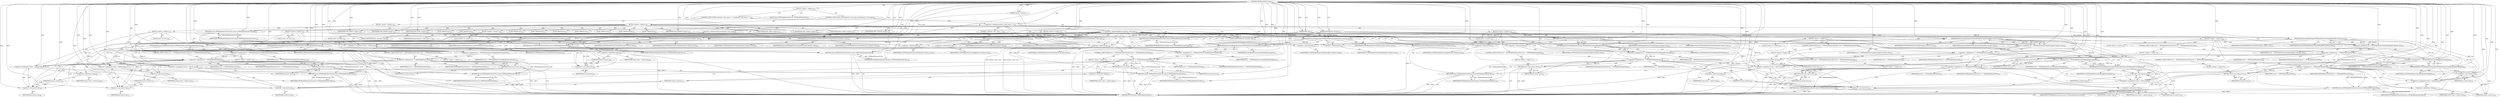 digraph "TIFFReadDirEntryShort" {  
"78881" [label = <(METHOD,TIFFReadDirEntryShort)<SUB>477</SUB>> ]
"78882" [label = <(PARAM,TIFF *tif)<SUB>478</SUB>> ]
"78883" [label = <(PARAM,TIFFDirEntry *direntry)<SUB>478</SUB>> ]
"78884" [label = <(PARAM,uint16_t *value)<SUB>478</SUB>> ]
"78885" [label = <(BLOCK,&lt;empty&gt;,&lt;empty&gt;)<SUB>479</SUB>> ]
"78886" [label = <(LOCAL,enum TIFFReadDirEntryErr err: TIFFReadDirEntryErr)<SUB>480</SUB>> ]
"78887" [label = <(CONTROL_STRUCTURE,if (direntry-&gt;tdir_count != 1),if (direntry-&gt;tdir_count != 1))<SUB>481</SUB>> ]
"78888" [label = <(&lt;operator&gt;.notEquals,direntry-&gt;tdir_count != 1)<SUB>481</SUB>> ]
"78889" [label = <(&lt;operator&gt;.indirectFieldAccess,direntry-&gt;tdir_count)<SUB>481</SUB>> ]
"78890" [label = <(IDENTIFIER,direntry,direntry-&gt;tdir_count != 1)<SUB>481</SUB>> ]
"78891" [label = <(FIELD_IDENTIFIER,tdir_count,tdir_count)<SUB>481</SUB>> ]
"78892" [label = <(LITERAL,1,direntry-&gt;tdir_count != 1)<SUB>481</SUB>> ]
"78893" [label = <(BLOCK,&lt;empty&gt;,&lt;empty&gt;)<SUB>482</SUB>> ]
"78894" [label = <(RETURN,return (TIFFReadDirEntryErrCount);,return (TIFFReadDirEntryErrCount);)<SUB>482</SUB>> ]
"78895" [label = <(IDENTIFIER,TIFFReadDirEntryErrCount,return (TIFFReadDirEntryErrCount);)<SUB>482</SUB>> ]
"78896" [label = <(CONTROL_STRUCTURE,switch(direntry-&gt;tdir_type),switch(direntry-&gt;tdir_type))<SUB>483</SUB>> ]
"78897" [label = <(&lt;operator&gt;.indirectFieldAccess,direntry-&gt;tdir_type)<SUB>483</SUB>> ]
"78898" [label = <(IDENTIFIER,direntry,switch(direntry-&gt;tdir_type))<SUB>483</SUB>> ]
"78899" [label = <(FIELD_IDENTIFIER,tdir_type,tdir_type)<SUB>483</SUB>> ]
"78900" [label = <(BLOCK,&lt;empty&gt;,&lt;empty&gt;)<SUB>484</SUB>> ]
"78901" [label = <(JUMP_TARGET,case)<SUB>485</SUB>> ]
"78902" [label = <(IDENTIFIER,TIFF_BYTE,&lt;empty&gt;)<SUB>485</SUB>> ]
"78903" [label = <(BLOCK,&lt;empty&gt;,&lt;empty&gt;)<SUB>486</SUB>> ]
"78904" [label = <(LOCAL,uint8_t m: uint8_t)<SUB>487</SUB>> ]
"78905" [label = <(TIFFReadDirEntryCheckedByte,TIFFReadDirEntryCheckedByte(tif, direntry, &amp;m))<SUB>488</SUB>> ]
"78906" [label = <(IDENTIFIER,tif,TIFFReadDirEntryCheckedByte(tif, direntry, &amp;m))<SUB>488</SUB>> ]
"78907" [label = <(IDENTIFIER,direntry,TIFFReadDirEntryCheckedByte(tif, direntry, &amp;m))<SUB>488</SUB>> ]
"78908" [label = <(&lt;operator&gt;.addressOf,&amp;m)<SUB>488</SUB>> ]
"78909" [label = <(IDENTIFIER,m,TIFFReadDirEntryCheckedByte(tif, direntry, &amp;m))<SUB>488</SUB>> ]
"78910" [label = <(&lt;operator&gt;.assignment,*value = (uint16_t)m)<SUB>489</SUB>> ]
"78911" [label = <(&lt;operator&gt;.indirection,*value)<SUB>489</SUB>> ]
"78912" [label = <(IDENTIFIER,value,*value = (uint16_t)m)<SUB>489</SUB>> ]
"78913" [label = <(&lt;operator&gt;.cast,(uint16_t)m)<SUB>489</SUB>> ]
"78914" [label = <(UNKNOWN,uint16_t,uint16_t)<SUB>489</SUB>> ]
"78915" [label = <(IDENTIFIER,m,(uint16_t)m)<SUB>489</SUB>> ]
"78916" [label = <(RETURN,return (TIFFReadDirEntryErrOk);,return (TIFFReadDirEntryErrOk);)<SUB>490</SUB>> ]
"78917" [label = <(IDENTIFIER,TIFFReadDirEntryErrOk,return (TIFFReadDirEntryErrOk);)<SUB>490</SUB>> ]
"78918" [label = <(JUMP_TARGET,case)<SUB>492</SUB>> ]
"78919" [label = <(IDENTIFIER,TIFF_SBYTE,&lt;empty&gt;)<SUB>492</SUB>> ]
"78920" [label = <(BLOCK,&lt;empty&gt;,&lt;empty&gt;)<SUB>493</SUB>> ]
"78921" [label = <(LOCAL,int8_t m: int8_t)<SUB>494</SUB>> ]
"78922" [label = <(TIFFReadDirEntryCheckedSbyte,TIFFReadDirEntryCheckedSbyte(tif, direntry, &amp;m))<SUB>495</SUB>> ]
"78923" [label = <(IDENTIFIER,tif,TIFFReadDirEntryCheckedSbyte(tif, direntry, &amp;m))<SUB>495</SUB>> ]
"78924" [label = <(IDENTIFIER,direntry,TIFFReadDirEntryCheckedSbyte(tif, direntry, &amp;m))<SUB>495</SUB>> ]
"78925" [label = <(&lt;operator&gt;.addressOf,&amp;m)<SUB>495</SUB>> ]
"78926" [label = <(IDENTIFIER,m,TIFFReadDirEntryCheckedSbyte(tif, direntry, &amp;m))<SUB>495</SUB>> ]
"78927" [label = <(&lt;operator&gt;.assignment,err = TIFFReadDirEntryCheckRangeShortSbyte(m))<SUB>496</SUB>> ]
"78928" [label = <(IDENTIFIER,err,err = TIFFReadDirEntryCheckRangeShortSbyte(m))<SUB>496</SUB>> ]
"78929" [label = <(TIFFReadDirEntryCheckRangeShortSbyte,TIFFReadDirEntryCheckRangeShortSbyte(m))<SUB>496</SUB>> ]
"78930" [label = <(IDENTIFIER,m,TIFFReadDirEntryCheckRangeShortSbyte(m))<SUB>496</SUB>> ]
"78931" [label = <(CONTROL_STRUCTURE,if (err != TIFFReadDirEntryErrOk),if (err != TIFFReadDirEntryErrOk))<SUB>497</SUB>> ]
"78932" [label = <(&lt;operator&gt;.notEquals,err != TIFFReadDirEntryErrOk)<SUB>497</SUB>> ]
"78933" [label = <(IDENTIFIER,err,err != TIFFReadDirEntryErrOk)<SUB>497</SUB>> ]
"78934" [label = <(IDENTIFIER,TIFFReadDirEntryErrOk,err != TIFFReadDirEntryErrOk)<SUB>497</SUB>> ]
"78935" [label = <(BLOCK,&lt;empty&gt;,&lt;empty&gt;)<SUB>498</SUB>> ]
"78936" [label = <(RETURN,return (err);,return (err);)<SUB>498</SUB>> ]
"78937" [label = <(IDENTIFIER,err,return (err);)<SUB>498</SUB>> ]
"78938" [label = <(&lt;operator&gt;.assignment,*value = (uint16_t)m)<SUB>499</SUB>> ]
"78939" [label = <(&lt;operator&gt;.indirection,*value)<SUB>499</SUB>> ]
"78940" [label = <(IDENTIFIER,value,*value = (uint16_t)m)<SUB>499</SUB>> ]
"78941" [label = <(&lt;operator&gt;.cast,(uint16_t)m)<SUB>499</SUB>> ]
"78942" [label = <(UNKNOWN,uint16_t,uint16_t)<SUB>499</SUB>> ]
"78943" [label = <(IDENTIFIER,m,(uint16_t)m)<SUB>499</SUB>> ]
"78944" [label = <(RETURN,return (TIFFReadDirEntryErrOk);,return (TIFFReadDirEntryErrOk);)<SUB>500</SUB>> ]
"78945" [label = <(IDENTIFIER,TIFFReadDirEntryErrOk,return (TIFFReadDirEntryErrOk);)<SUB>500</SUB>> ]
"78946" [label = <(JUMP_TARGET,case)<SUB>502</SUB>> ]
"78947" [label = <(IDENTIFIER,TIFF_SHORT,&lt;empty&gt;)<SUB>502</SUB>> ]
"78948" [label = <(TIFFReadDirEntryCheckedShort,TIFFReadDirEntryCheckedShort(tif, direntry, value))<SUB>503</SUB>> ]
"78949" [label = <(IDENTIFIER,tif,TIFFReadDirEntryCheckedShort(tif, direntry, value))<SUB>503</SUB>> ]
"78950" [label = <(IDENTIFIER,direntry,TIFFReadDirEntryCheckedShort(tif, direntry, value))<SUB>503</SUB>> ]
"78951" [label = <(IDENTIFIER,value,TIFFReadDirEntryCheckedShort(tif, direntry, value))<SUB>503</SUB>> ]
"78952" [label = <(RETURN,return (TIFFReadDirEntryErrOk);,return (TIFFReadDirEntryErrOk);)<SUB>504</SUB>> ]
"78953" [label = <(IDENTIFIER,TIFFReadDirEntryErrOk,return (TIFFReadDirEntryErrOk);)<SUB>504</SUB>> ]
"78954" [label = <(JUMP_TARGET,case)<SUB>505</SUB>> ]
"78955" [label = <(IDENTIFIER,TIFF_SSHORT,&lt;empty&gt;)<SUB>505</SUB>> ]
"78956" [label = <(BLOCK,&lt;empty&gt;,&lt;empty&gt;)<SUB>506</SUB>> ]
"78957" [label = <(LOCAL,int16_t m: int16_t)<SUB>507</SUB>> ]
"78958" [label = <(TIFFReadDirEntryCheckedSshort,TIFFReadDirEntryCheckedSshort(tif, direntry, &amp;m))<SUB>508</SUB>> ]
"78959" [label = <(IDENTIFIER,tif,TIFFReadDirEntryCheckedSshort(tif, direntry, &amp;m))<SUB>508</SUB>> ]
"78960" [label = <(IDENTIFIER,direntry,TIFFReadDirEntryCheckedSshort(tif, direntry, &amp;m))<SUB>508</SUB>> ]
"78961" [label = <(&lt;operator&gt;.addressOf,&amp;m)<SUB>508</SUB>> ]
"78962" [label = <(IDENTIFIER,m,TIFFReadDirEntryCheckedSshort(tif, direntry, &amp;m))<SUB>508</SUB>> ]
"78963" [label = <(&lt;operator&gt;.assignment,err = TIFFReadDirEntryCheckRangeShortSshort(m))<SUB>509</SUB>> ]
"78964" [label = <(IDENTIFIER,err,err = TIFFReadDirEntryCheckRangeShortSshort(m))<SUB>509</SUB>> ]
"78965" [label = <(TIFFReadDirEntryCheckRangeShortSshort,TIFFReadDirEntryCheckRangeShortSshort(m))<SUB>509</SUB>> ]
"78966" [label = <(IDENTIFIER,m,TIFFReadDirEntryCheckRangeShortSshort(m))<SUB>509</SUB>> ]
"78967" [label = <(CONTROL_STRUCTURE,if (err != TIFFReadDirEntryErrOk),if (err != TIFFReadDirEntryErrOk))<SUB>510</SUB>> ]
"78968" [label = <(&lt;operator&gt;.notEquals,err != TIFFReadDirEntryErrOk)<SUB>510</SUB>> ]
"78969" [label = <(IDENTIFIER,err,err != TIFFReadDirEntryErrOk)<SUB>510</SUB>> ]
"78970" [label = <(IDENTIFIER,TIFFReadDirEntryErrOk,err != TIFFReadDirEntryErrOk)<SUB>510</SUB>> ]
"78971" [label = <(BLOCK,&lt;empty&gt;,&lt;empty&gt;)<SUB>511</SUB>> ]
"78972" [label = <(RETURN,return (err);,return (err);)<SUB>511</SUB>> ]
"78973" [label = <(IDENTIFIER,err,return (err);)<SUB>511</SUB>> ]
"78974" [label = <(&lt;operator&gt;.assignment,*value = (uint16_t)m)<SUB>512</SUB>> ]
"78975" [label = <(&lt;operator&gt;.indirection,*value)<SUB>512</SUB>> ]
"78976" [label = <(IDENTIFIER,value,*value = (uint16_t)m)<SUB>512</SUB>> ]
"78977" [label = <(&lt;operator&gt;.cast,(uint16_t)m)<SUB>512</SUB>> ]
"78978" [label = <(UNKNOWN,uint16_t,uint16_t)<SUB>512</SUB>> ]
"78979" [label = <(IDENTIFIER,m,(uint16_t)m)<SUB>512</SUB>> ]
"78980" [label = <(RETURN,return (TIFFReadDirEntryErrOk);,return (TIFFReadDirEntryErrOk);)<SUB>513</SUB>> ]
"78981" [label = <(IDENTIFIER,TIFFReadDirEntryErrOk,return (TIFFReadDirEntryErrOk);)<SUB>513</SUB>> ]
"78982" [label = <(JUMP_TARGET,case)<SUB>515</SUB>> ]
"78983" [label = <(IDENTIFIER,TIFF_LONG,&lt;empty&gt;)<SUB>515</SUB>> ]
"78984" [label = <(BLOCK,&lt;empty&gt;,&lt;empty&gt;)<SUB>516</SUB>> ]
"78985" [label = <(LOCAL,uint32_t m: uint32_t)<SUB>517</SUB>> ]
"78986" [label = <(TIFFReadDirEntryCheckedLong,TIFFReadDirEntryCheckedLong(tif, direntry, &amp;m))<SUB>518</SUB>> ]
"78987" [label = <(IDENTIFIER,tif,TIFFReadDirEntryCheckedLong(tif, direntry, &amp;m))<SUB>518</SUB>> ]
"78988" [label = <(IDENTIFIER,direntry,TIFFReadDirEntryCheckedLong(tif, direntry, &amp;m))<SUB>518</SUB>> ]
"78989" [label = <(&lt;operator&gt;.addressOf,&amp;m)<SUB>518</SUB>> ]
"78990" [label = <(IDENTIFIER,m,TIFFReadDirEntryCheckedLong(tif, direntry, &amp;m))<SUB>518</SUB>> ]
"78991" [label = <(&lt;operator&gt;.assignment,err = TIFFReadDirEntryCheckRangeShortLong(m))<SUB>519</SUB>> ]
"78992" [label = <(IDENTIFIER,err,err = TIFFReadDirEntryCheckRangeShortLong(m))<SUB>519</SUB>> ]
"78993" [label = <(TIFFReadDirEntryCheckRangeShortLong,TIFFReadDirEntryCheckRangeShortLong(m))<SUB>519</SUB>> ]
"78994" [label = <(IDENTIFIER,m,TIFFReadDirEntryCheckRangeShortLong(m))<SUB>519</SUB>> ]
"78995" [label = <(CONTROL_STRUCTURE,if (err != TIFFReadDirEntryErrOk),if (err != TIFFReadDirEntryErrOk))<SUB>520</SUB>> ]
"78996" [label = <(&lt;operator&gt;.notEquals,err != TIFFReadDirEntryErrOk)<SUB>520</SUB>> ]
"78997" [label = <(IDENTIFIER,err,err != TIFFReadDirEntryErrOk)<SUB>520</SUB>> ]
"78998" [label = <(IDENTIFIER,TIFFReadDirEntryErrOk,err != TIFFReadDirEntryErrOk)<SUB>520</SUB>> ]
"78999" [label = <(BLOCK,&lt;empty&gt;,&lt;empty&gt;)<SUB>521</SUB>> ]
"79000" [label = <(RETURN,return (err);,return (err);)<SUB>521</SUB>> ]
"79001" [label = <(IDENTIFIER,err,return (err);)<SUB>521</SUB>> ]
"79002" [label = <(&lt;operator&gt;.assignment,*value = (uint16_t)m)<SUB>522</SUB>> ]
"79003" [label = <(&lt;operator&gt;.indirection,*value)<SUB>522</SUB>> ]
"79004" [label = <(IDENTIFIER,value,*value = (uint16_t)m)<SUB>522</SUB>> ]
"79005" [label = <(&lt;operator&gt;.cast,(uint16_t)m)<SUB>522</SUB>> ]
"79006" [label = <(UNKNOWN,uint16_t,uint16_t)<SUB>522</SUB>> ]
"79007" [label = <(IDENTIFIER,m,(uint16_t)m)<SUB>522</SUB>> ]
"79008" [label = <(RETURN,return (TIFFReadDirEntryErrOk);,return (TIFFReadDirEntryErrOk);)<SUB>523</SUB>> ]
"79009" [label = <(IDENTIFIER,TIFFReadDirEntryErrOk,return (TIFFReadDirEntryErrOk);)<SUB>523</SUB>> ]
"79010" [label = <(JUMP_TARGET,case)<SUB>525</SUB>> ]
"79011" [label = <(IDENTIFIER,TIFF_SLONG,&lt;empty&gt;)<SUB>525</SUB>> ]
"79012" [label = <(BLOCK,&lt;empty&gt;,&lt;empty&gt;)<SUB>526</SUB>> ]
"79013" [label = <(LOCAL,int32_t m: int32_t)<SUB>527</SUB>> ]
"79014" [label = <(TIFFReadDirEntryCheckedSlong,TIFFReadDirEntryCheckedSlong(tif, direntry, &amp;m))<SUB>528</SUB>> ]
"79015" [label = <(IDENTIFIER,tif,TIFFReadDirEntryCheckedSlong(tif, direntry, &amp;m))<SUB>528</SUB>> ]
"79016" [label = <(IDENTIFIER,direntry,TIFFReadDirEntryCheckedSlong(tif, direntry, &amp;m))<SUB>528</SUB>> ]
"79017" [label = <(&lt;operator&gt;.addressOf,&amp;m)<SUB>528</SUB>> ]
"79018" [label = <(IDENTIFIER,m,TIFFReadDirEntryCheckedSlong(tif, direntry, &amp;m))<SUB>528</SUB>> ]
"79019" [label = <(&lt;operator&gt;.assignment,err = TIFFReadDirEntryCheckRangeShortSlong(m))<SUB>529</SUB>> ]
"79020" [label = <(IDENTIFIER,err,err = TIFFReadDirEntryCheckRangeShortSlong(m))<SUB>529</SUB>> ]
"79021" [label = <(TIFFReadDirEntryCheckRangeShortSlong,TIFFReadDirEntryCheckRangeShortSlong(m))<SUB>529</SUB>> ]
"79022" [label = <(IDENTIFIER,m,TIFFReadDirEntryCheckRangeShortSlong(m))<SUB>529</SUB>> ]
"79023" [label = <(CONTROL_STRUCTURE,if (err != TIFFReadDirEntryErrOk),if (err != TIFFReadDirEntryErrOk))<SUB>530</SUB>> ]
"79024" [label = <(&lt;operator&gt;.notEquals,err != TIFFReadDirEntryErrOk)<SUB>530</SUB>> ]
"79025" [label = <(IDENTIFIER,err,err != TIFFReadDirEntryErrOk)<SUB>530</SUB>> ]
"79026" [label = <(IDENTIFIER,TIFFReadDirEntryErrOk,err != TIFFReadDirEntryErrOk)<SUB>530</SUB>> ]
"79027" [label = <(BLOCK,&lt;empty&gt;,&lt;empty&gt;)<SUB>531</SUB>> ]
"79028" [label = <(RETURN,return (err);,return (err);)<SUB>531</SUB>> ]
"79029" [label = <(IDENTIFIER,err,return (err);)<SUB>531</SUB>> ]
"79030" [label = <(&lt;operator&gt;.assignment,*value = (uint16_t)m)<SUB>532</SUB>> ]
"79031" [label = <(&lt;operator&gt;.indirection,*value)<SUB>532</SUB>> ]
"79032" [label = <(IDENTIFIER,value,*value = (uint16_t)m)<SUB>532</SUB>> ]
"79033" [label = <(&lt;operator&gt;.cast,(uint16_t)m)<SUB>532</SUB>> ]
"79034" [label = <(UNKNOWN,uint16_t,uint16_t)<SUB>532</SUB>> ]
"79035" [label = <(IDENTIFIER,m,(uint16_t)m)<SUB>532</SUB>> ]
"79036" [label = <(RETURN,return (TIFFReadDirEntryErrOk);,return (TIFFReadDirEntryErrOk);)<SUB>533</SUB>> ]
"79037" [label = <(IDENTIFIER,TIFFReadDirEntryErrOk,return (TIFFReadDirEntryErrOk);)<SUB>533</SUB>> ]
"79038" [label = <(JUMP_TARGET,case)<SUB>535</SUB>> ]
"79039" [label = <(IDENTIFIER,TIFF_LONG8,&lt;empty&gt;)<SUB>535</SUB>> ]
"79040" [label = <(BLOCK,&lt;empty&gt;,&lt;empty&gt;)<SUB>536</SUB>> ]
"79041" [label = <(LOCAL,uint64_t m: uint64_t)<SUB>537</SUB>> ]
"79042" [label = <(&lt;operator&gt;.assignment,err = TIFFReadDirEntryCheckedLong8(tif, direntry, &amp;m))<SUB>538</SUB>> ]
"79043" [label = <(IDENTIFIER,err,err = TIFFReadDirEntryCheckedLong8(tif, direntry, &amp;m))<SUB>538</SUB>> ]
"79044" [label = <(TIFFReadDirEntryCheckedLong8,TIFFReadDirEntryCheckedLong8(tif, direntry, &amp;m))<SUB>538</SUB>> ]
"79045" [label = <(IDENTIFIER,tif,TIFFReadDirEntryCheckedLong8(tif, direntry, &amp;m))<SUB>538</SUB>> ]
"79046" [label = <(IDENTIFIER,direntry,TIFFReadDirEntryCheckedLong8(tif, direntry, &amp;m))<SUB>538</SUB>> ]
"79047" [label = <(&lt;operator&gt;.addressOf,&amp;m)<SUB>538</SUB>> ]
"79048" [label = <(IDENTIFIER,m,TIFFReadDirEntryCheckedLong8(tif, direntry, &amp;m))<SUB>538</SUB>> ]
"79049" [label = <(CONTROL_STRUCTURE,if (err != TIFFReadDirEntryErrOk),if (err != TIFFReadDirEntryErrOk))<SUB>539</SUB>> ]
"79050" [label = <(&lt;operator&gt;.notEquals,err != TIFFReadDirEntryErrOk)<SUB>539</SUB>> ]
"79051" [label = <(IDENTIFIER,err,err != TIFFReadDirEntryErrOk)<SUB>539</SUB>> ]
"79052" [label = <(IDENTIFIER,TIFFReadDirEntryErrOk,err != TIFFReadDirEntryErrOk)<SUB>539</SUB>> ]
"79053" [label = <(BLOCK,&lt;empty&gt;,&lt;empty&gt;)<SUB>540</SUB>> ]
"79054" [label = <(RETURN,return (err);,return (err);)<SUB>540</SUB>> ]
"79055" [label = <(IDENTIFIER,err,return (err);)<SUB>540</SUB>> ]
"79056" [label = <(&lt;operator&gt;.assignment,err = TIFFReadDirEntryCheckRangeShortLong8(m))<SUB>541</SUB>> ]
"79057" [label = <(IDENTIFIER,err,err = TIFFReadDirEntryCheckRangeShortLong8(m))<SUB>541</SUB>> ]
"79058" [label = <(TIFFReadDirEntryCheckRangeShortLong8,TIFFReadDirEntryCheckRangeShortLong8(m))<SUB>541</SUB>> ]
"79059" [label = <(IDENTIFIER,m,TIFFReadDirEntryCheckRangeShortLong8(m))<SUB>541</SUB>> ]
"79060" [label = <(CONTROL_STRUCTURE,if (err != TIFFReadDirEntryErrOk),if (err != TIFFReadDirEntryErrOk))<SUB>542</SUB>> ]
"79061" [label = <(&lt;operator&gt;.notEquals,err != TIFFReadDirEntryErrOk)<SUB>542</SUB>> ]
"79062" [label = <(IDENTIFIER,err,err != TIFFReadDirEntryErrOk)<SUB>542</SUB>> ]
"79063" [label = <(IDENTIFIER,TIFFReadDirEntryErrOk,err != TIFFReadDirEntryErrOk)<SUB>542</SUB>> ]
"79064" [label = <(BLOCK,&lt;empty&gt;,&lt;empty&gt;)<SUB>543</SUB>> ]
"79065" [label = <(RETURN,return (err);,return (err);)<SUB>543</SUB>> ]
"79066" [label = <(IDENTIFIER,err,return (err);)<SUB>543</SUB>> ]
"79067" [label = <(&lt;operator&gt;.assignment,*value = (uint16_t)m)<SUB>544</SUB>> ]
"79068" [label = <(&lt;operator&gt;.indirection,*value)<SUB>544</SUB>> ]
"79069" [label = <(IDENTIFIER,value,*value = (uint16_t)m)<SUB>544</SUB>> ]
"79070" [label = <(&lt;operator&gt;.cast,(uint16_t)m)<SUB>544</SUB>> ]
"79071" [label = <(UNKNOWN,uint16_t,uint16_t)<SUB>544</SUB>> ]
"79072" [label = <(IDENTIFIER,m,(uint16_t)m)<SUB>544</SUB>> ]
"79073" [label = <(RETURN,return (TIFFReadDirEntryErrOk);,return (TIFFReadDirEntryErrOk);)<SUB>545</SUB>> ]
"79074" [label = <(IDENTIFIER,TIFFReadDirEntryErrOk,return (TIFFReadDirEntryErrOk);)<SUB>545</SUB>> ]
"79075" [label = <(JUMP_TARGET,case)<SUB>547</SUB>> ]
"79076" [label = <(IDENTIFIER,TIFF_SLONG8,&lt;empty&gt;)<SUB>547</SUB>> ]
"79077" [label = <(BLOCK,&lt;empty&gt;,&lt;empty&gt;)<SUB>548</SUB>> ]
"79078" [label = <(LOCAL,int64_t m: int64_t)<SUB>549</SUB>> ]
"79079" [label = <(&lt;operator&gt;.assignment,err = TIFFReadDirEntryCheckedSlong8(tif, direntry, &amp;m))<SUB>550</SUB>> ]
"79080" [label = <(IDENTIFIER,err,err = TIFFReadDirEntryCheckedSlong8(tif, direntry, &amp;m))<SUB>550</SUB>> ]
"79081" [label = <(TIFFReadDirEntryCheckedSlong8,TIFFReadDirEntryCheckedSlong8(tif, direntry, &amp;m))<SUB>550</SUB>> ]
"79082" [label = <(IDENTIFIER,tif,TIFFReadDirEntryCheckedSlong8(tif, direntry, &amp;m))<SUB>550</SUB>> ]
"79083" [label = <(IDENTIFIER,direntry,TIFFReadDirEntryCheckedSlong8(tif, direntry, &amp;m))<SUB>550</SUB>> ]
"79084" [label = <(&lt;operator&gt;.addressOf,&amp;m)<SUB>550</SUB>> ]
"79085" [label = <(IDENTIFIER,m,TIFFReadDirEntryCheckedSlong8(tif, direntry, &amp;m))<SUB>550</SUB>> ]
"79086" [label = <(CONTROL_STRUCTURE,if (err != TIFFReadDirEntryErrOk),if (err != TIFFReadDirEntryErrOk))<SUB>551</SUB>> ]
"79087" [label = <(&lt;operator&gt;.notEquals,err != TIFFReadDirEntryErrOk)<SUB>551</SUB>> ]
"79088" [label = <(IDENTIFIER,err,err != TIFFReadDirEntryErrOk)<SUB>551</SUB>> ]
"79089" [label = <(IDENTIFIER,TIFFReadDirEntryErrOk,err != TIFFReadDirEntryErrOk)<SUB>551</SUB>> ]
"79090" [label = <(BLOCK,&lt;empty&gt;,&lt;empty&gt;)<SUB>552</SUB>> ]
"79091" [label = <(RETURN,return (err);,return (err);)<SUB>552</SUB>> ]
"79092" [label = <(IDENTIFIER,err,return (err);)<SUB>552</SUB>> ]
"79093" [label = <(&lt;operator&gt;.assignment,err = TIFFReadDirEntryCheckRangeShortSlong8(m))<SUB>553</SUB>> ]
"79094" [label = <(IDENTIFIER,err,err = TIFFReadDirEntryCheckRangeShortSlong8(m))<SUB>553</SUB>> ]
"79095" [label = <(TIFFReadDirEntryCheckRangeShortSlong8,TIFFReadDirEntryCheckRangeShortSlong8(m))<SUB>553</SUB>> ]
"79096" [label = <(IDENTIFIER,m,TIFFReadDirEntryCheckRangeShortSlong8(m))<SUB>553</SUB>> ]
"79097" [label = <(CONTROL_STRUCTURE,if (err != TIFFReadDirEntryErrOk),if (err != TIFFReadDirEntryErrOk))<SUB>554</SUB>> ]
"79098" [label = <(&lt;operator&gt;.notEquals,err != TIFFReadDirEntryErrOk)<SUB>554</SUB>> ]
"79099" [label = <(IDENTIFIER,err,err != TIFFReadDirEntryErrOk)<SUB>554</SUB>> ]
"79100" [label = <(IDENTIFIER,TIFFReadDirEntryErrOk,err != TIFFReadDirEntryErrOk)<SUB>554</SUB>> ]
"79101" [label = <(BLOCK,&lt;empty&gt;,&lt;empty&gt;)<SUB>555</SUB>> ]
"79102" [label = <(RETURN,return (err);,return (err);)<SUB>555</SUB>> ]
"79103" [label = <(IDENTIFIER,err,return (err);)<SUB>555</SUB>> ]
"79104" [label = <(&lt;operator&gt;.assignment,*value = (uint16_t)m)<SUB>556</SUB>> ]
"79105" [label = <(&lt;operator&gt;.indirection,*value)<SUB>556</SUB>> ]
"79106" [label = <(IDENTIFIER,value,*value = (uint16_t)m)<SUB>556</SUB>> ]
"79107" [label = <(&lt;operator&gt;.cast,(uint16_t)m)<SUB>556</SUB>> ]
"79108" [label = <(UNKNOWN,uint16_t,uint16_t)<SUB>556</SUB>> ]
"79109" [label = <(IDENTIFIER,m,(uint16_t)m)<SUB>556</SUB>> ]
"79110" [label = <(RETURN,return (TIFFReadDirEntryErrOk);,return (TIFFReadDirEntryErrOk);)<SUB>557</SUB>> ]
"79111" [label = <(IDENTIFIER,TIFFReadDirEntryErrOk,return (TIFFReadDirEntryErrOk);)<SUB>557</SUB>> ]
"79112" [label = <(JUMP_TARGET,default)<SUB>559</SUB>> ]
"79113" [label = <(RETURN,return (TIFFReadDirEntryErrType);,return (TIFFReadDirEntryErrType);)<SUB>560</SUB>> ]
"79114" [label = <(IDENTIFIER,TIFFReadDirEntryErrType,return (TIFFReadDirEntryErrType);)<SUB>560</SUB>> ]
"79115" [label = <(METHOD_RETURN,enum TIFFReadDirEntryErr)<SUB>477</SUB>> ]
  "78881" -> "78882"  [ label = "AST: "] 
  "78881" -> "78883"  [ label = "AST: "] 
  "78881" -> "78884"  [ label = "AST: "] 
  "78881" -> "78885"  [ label = "AST: "] 
  "78881" -> "79115"  [ label = "AST: "] 
  "78885" -> "78886"  [ label = "AST: "] 
  "78885" -> "78887"  [ label = "AST: "] 
  "78885" -> "78896"  [ label = "AST: "] 
  "78887" -> "78888"  [ label = "AST: "] 
  "78887" -> "78893"  [ label = "AST: "] 
  "78888" -> "78889"  [ label = "AST: "] 
  "78888" -> "78892"  [ label = "AST: "] 
  "78889" -> "78890"  [ label = "AST: "] 
  "78889" -> "78891"  [ label = "AST: "] 
  "78893" -> "78894"  [ label = "AST: "] 
  "78894" -> "78895"  [ label = "AST: "] 
  "78896" -> "78897"  [ label = "AST: "] 
  "78896" -> "78900"  [ label = "AST: "] 
  "78897" -> "78898"  [ label = "AST: "] 
  "78897" -> "78899"  [ label = "AST: "] 
  "78900" -> "78901"  [ label = "AST: "] 
  "78900" -> "78902"  [ label = "AST: "] 
  "78900" -> "78903"  [ label = "AST: "] 
  "78900" -> "78918"  [ label = "AST: "] 
  "78900" -> "78919"  [ label = "AST: "] 
  "78900" -> "78920"  [ label = "AST: "] 
  "78900" -> "78946"  [ label = "AST: "] 
  "78900" -> "78947"  [ label = "AST: "] 
  "78900" -> "78948"  [ label = "AST: "] 
  "78900" -> "78952"  [ label = "AST: "] 
  "78900" -> "78954"  [ label = "AST: "] 
  "78900" -> "78955"  [ label = "AST: "] 
  "78900" -> "78956"  [ label = "AST: "] 
  "78900" -> "78982"  [ label = "AST: "] 
  "78900" -> "78983"  [ label = "AST: "] 
  "78900" -> "78984"  [ label = "AST: "] 
  "78900" -> "79010"  [ label = "AST: "] 
  "78900" -> "79011"  [ label = "AST: "] 
  "78900" -> "79012"  [ label = "AST: "] 
  "78900" -> "79038"  [ label = "AST: "] 
  "78900" -> "79039"  [ label = "AST: "] 
  "78900" -> "79040"  [ label = "AST: "] 
  "78900" -> "79075"  [ label = "AST: "] 
  "78900" -> "79076"  [ label = "AST: "] 
  "78900" -> "79077"  [ label = "AST: "] 
  "78900" -> "79112"  [ label = "AST: "] 
  "78900" -> "79113"  [ label = "AST: "] 
  "78903" -> "78904"  [ label = "AST: "] 
  "78903" -> "78905"  [ label = "AST: "] 
  "78903" -> "78910"  [ label = "AST: "] 
  "78903" -> "78916"  [ label = "AST: "] 
  "78905" -> "78906"  [ label = "AST: "] 
  "78905" -> "78907"  [ label = "AST: "] 
  "78905" -> "78908"  [ label = "AST: "] 
  "78908" -> "78909"  [ label = "AST: "] 
  "78910" -> "78911"  [ label = "AST: "] 
  "78910" -> "78913"  [ label = "AST: "] 
  "78911" -> "78912"  [ label = "AST: "] 
  "78913" -> "78914"  [ label = "AST: "] 
  "78913" -> "78915"  [ label = "AST: "] 
  "78916" -> "78917"  [ label = "AST: "] 
  "78920" -> "78921"  [ label = "AST: "] 
  "78920" -> "78922"  [ label = "AST: "] 
  "78920" -> "78927"  [ label = "AST: "] 
  "78920" -> "78931"  [ label = "AST: "] 
  "78920" -> "78938"  [ label = "AST: "] 
  "78920" -> "78944"  [ label = "AST: "] 
  "78922" -> "78923"  [ label = "AST: "] 
  "78922" -> "78924"  [ label = "AST: "] 
  "78922" -> "78925"  [ label = "AST: "] 
  "78925" -> "78926"  [ label = "AST: "] 
  "78927" -> "78928"  [ label = "AST: "] 
  "78927" -> "78929"  [ label = "AST: "] 
  "78929" -> "78930"  [ label = "AST: "] 
  "78931" -> "78932"  [ label = "AST: "] 
  "78931" -> "78935"  [ label = "AST: "] 
  "78932" -> "78933"  [ label = "AST: "] 
  "78932" -> "78934"  [ label = "AST: "] 
  "78935" -> "78936"  [ label = "AST: "] 
  "78936" -> "78937"  [ label = "AST: "] 
  "78938" -> "78939"  [ label = "AST: "] 
  "78938" -> "78941"  [ label = "AST: "] 
  "78939" -> "78940"  [ label = "AST: "] 
  "78941" -> "78942"  [ label = "AST: "] 
  "78941" -> "78943"  [ label = "AST: "] 
  "78944" -> "78945"  [ label = "AST: "] 
  "78948" -> "78949"  [ label = "AST: "] 
  "78948" -> "78950"  [ label = "AST: "] 
  "78948" -> "78951"  [ label = "AST: "] 
  "78952" -> "78953"  [ label = "AST: "] 
  "78956" -> "78957"  [ label = "AST: "] 
  "78956" -> "78958"  [ label = "AST: "] 
  "78956" -> "78963"  [ label = "AST: "] 
  "78956" -> "78967"  [ label = "AST: "] 
  "78956" -> "78974"  [ label = "AST: "] 
  "78956" -> "78980"  [ label = "AST: "] 
  "78958" -> "78959"  [ label = "AST: "] 
  "78958" -> "78960"  [ label = "AST: "] 
  "78958" -> "78961"  [ label = "AST: "] 
  "78961" -> "78962"  [ label = "AST: "] 
  "78963" -> "78964"  [ label = "AST: "] 
  "78963" -> "78965"  [ label = "AST: "] 
  "78965" -> "78966"  [ label = "AST: "] 
  "78967" -> "78968"  [ label = "AST: "] 
  "78967" -> "78971"  [ label = "AST: "] 
  "78968" -> "78969"  [ label = "AST: "] 
  "78968" -> "78970"  [ label = "AST: "] 
  "78971" -> "78972"  [ label = "AST: "] 
  "78972" -> "78973"  [ label = "AST: "] 
  "78974" -> "78975"  [ label = "AST: "] 
  "78974" -> "78977"  [ label = "AST: "] 
  "78975" -> "78976"  [ label = "AST: "] 
  "78977" -> "78978"  [ label = "AST: "] 
  "78977" -> "78979"  [ label = "AST: "] 
  "78980" -> "78981"  [ label = "AST: "] 
  "78984" -> "78985"  [ label = "AST: "] 
  "78984" -> "78986"  [ label = "AST: "] 
  "78984" -> "78991"  [ label = "AST: "] 
  "78984" -> "78995"  [ label = "AST: "] 
  "78984" -> "79002"  [ label = "AST: "] 
  "78984" -> "79008"  [ label = "AST: "] 
  "78986" -> "78987"  [ label = "AST: "] 
  "78986" -> "78988"  [ label = "AST: "] 
  "78986" -> "78989"  [ label = "AST: "] 
  "78989" -> "78990"  [ label = "AST: "] 
  "78991" -> "78992"  [ label = "AST: "] 
  "78991" -> "78993"  [ label = "AST: "] 
  "78993" -> "78994"  [ label = "AST: "] 
  "78995" -> "78996"  [ label = "AST: "] 
  "78995" -> "78999"  [ label = "AST: "] 
  "78996" -> "78997"  [ label = "AST: "] 
  "78996" -> "78998"  [ label = "AST: "] 
  "78999" -> "79000"  [ label = "AST: "] 
  "79000" -> "79001"  [ label = "AST: "] 
  "79002" -> "79003"  [ label = "AST: "] 
  "79002" -> "79005"  [ label = "AST: "] 
  "79003" -> "79004"  [ label = "AST: "] 
  "79005" -> "79006"  [ label = "AST: "] 
  "79005" -> "79007"  [ label = "AST: "] 
  "79008" -> "79009"  [ label = "AST: "] 
  "79012" -> "79013"  [ label = "AST: "] 
  "79012" -> "79014"  [ label = "AST: "] 
  "79012" -> "79019"  [ label = "AST: "] 
  "79012" -> "79023"  [ label = "AST: "] 
  "79012" -> "79030"  [ label = "AST: "] 
  "79012" -> "79036"  [ label = "AST: "] 
  "79014" -> "79015"  [ label = "AST: "] 
  "79014" -> "79016"  [ label = "AST: "] 
  "79014" -> "79017"  [ label = "AST: "] 
  "79017" -> "79018"  [ label = "AST: "] 
  "79019" -> "79020"  [ label = "AST: "] 
  "79019" -> "79021"  [ label = "AST: "] 
  "79021" -> "79022"  [ label = "AST: "] 
  "79023" -> "79024"  [ label = "AST: "] 
  "79023" -> "79027"  [ label = "AST: "] 
  "79024" -> "79025"  [ label = "AST: "] 
  "79024" -> "79026"  [ label = "AST: "] 
  "79027" -> "79028"  [ label = "AST: "] 
  "79028" -> "79029"  [ label = "AST: "] 
  "79030" -> "79031"  [ label = "AST: "] 
  "79030" -> "79033"  [ label = "AST: "] 
  "79031" -> "79032"  [ label = "AST: "] 
  "79033" -> "79034"  [ label = "AST: "] 
  "79033" -> "79035"  [ label = "AST: "] 
  "79036" -> "79037"  [ label = "AST: "] 
  "79040" -> "79041"  [ label = "AST: "] 
  "79040" -> "79042"  [ label = "AST: "] 
  "79040" -> "79049"  [ label = "AST: "] 
  "79040" -> "79056"  [ label = "AST: "] 
  "79040" -> "79060"  [ label = "AST: "] 
  "79040" -> "79067"  [ label = "AST: "] 
  "79040" -> "79073"  [ label = "AST: "] 
  "79042" -> "79043"  [ label = "AST: "] 
  "79042" -> "79044"  [ label = "AST: "] 
  "79044" -> "79045"  [ label = "AST: "] 
  "79044" -> "79046"  [ label = "AST: "] 
  "79044" -> "79047"  [ label = "AST: "] 
  "79047" -> "79048"  [ label = "AST: "] 
  "79049" -> "79050"  [ label = "AST: "] 
  "79049" -> "79053"  [ label = "AST: "] 
  "79050" -> "79051"  [ label = "AST: "] 
  "79050" -> "79052"  [ label = "AST: "] 
  "79053" -> "79054"  [ label = "AST: "] 
  "79054" -> "79055"  [ label = "AST: "] 
  "79056" -> "79057"  [ label = "AST: "] 
  "79056" -> "79058"  [ label = "AST: "] 
  "79058" -> "79059"  [ label = "AST: "] 
  "79060" -> "79061"  [ label = "AST: "] 
  "79060" -> "79064"  [ label = "AST: "] 
  "79061" -> "79062"  [ label = "AST: "] 
  "79061" -> "79063"  [ label = "AST: "] 
  "79064" -> "79065"  [ label = "AST: "] 
  "79065" -> "79066"  [ label = "AST: "] 
  "79067" -> "79068"  [ label = "AST: "] 
  "79067" -> "79070"  [ label = "AST: "] 
  "79068" -> "79069"  [ label = "AST: "] 
  "79070" -> "79071"  [ label = "AST: "] 
  "79070" -> "79072"  [ label = "AST: "] 
  "79073" -> "79074"  [ label = "AST: "] 
  "79077" -> "79078"  [ label = "AST: "] 
  "79077" -> "79079"  [ label = "AST: "] 
  "79077" -> "79086"  [ label = "AST: "] 
  "79077" -> "79093"  [ label = "AST: "] 
  "79077" -> "79097"  [ label = "AST: "] 
  "79077" -> "79104"  [ label = "AST: "] 
  "79077" -> "79110"  [ label = "AST: "] 
  "79079" -> "79080"  [ label = "AST: "] 
  "79079" -> "79081"  [ label = "AST: "] 
  "79081" -> "79082"  [ label = "AST: "] 
  "79081" -> "79083"  [ label = "AST: "] 
  "79081" -> "79084"  [ label = "AST: "] 
  "79084" -> "79085"  [ label = "AST: "] 
  "79086" -> "79087"  [ label = "AST: "] 
  "79086" -> "79090"  [ label = "AST: "] 
  "79087" -> "79088"  [ label = "AST: "] 
  "79087" -> "79089"  [ label = "AST: "] 
  "79090" -> "79091"  [ label = "AST: "] 
  "79091" -> "79092"  [ label = "AST: "] 
  "79093" -> "79094"  [ label = "AST: "] 
  "79093" -> "79095"  [ label = "AST: "] 
  "79095" -> "79096"  [ label = "AST: "] 
  "79097" -> "79098"  [ label = "AST: "] 
  "79097" -> "79101"  [ label = "AST: "] 
  "79098" -> "79099"  [ label = "AST: "] 
  "79098" -> "79100"  [ label = "AST: "] 
  "79101" -> "79102"  [ label = "AST: "] 
  "79102" -> "79103"  [ label = "AST: "] 
  "79104" -> "79105"  [ label = "AST: "] 
  "79104" -> "79107"  [ label = "AST: "] 
  "79105" -> "79106"  [ label = "AST: "] 
  "79107" -> "79108"  [ label = "AST: "] 
  "79107" -> "79109"  [ label = "AST: "] 
  "79110" -> "79111"  [ label = "AST: "] 
  "79113" -> "79114"  [ label = "AST: "] 
  "78888" -> "78894"  [ label = "CFG: "] 
  "78888" -> "78899"  [ label = "CFG: "] 
  "78897" -> "78908"  [ label = "CFG: "] 
  "78897" -> "78925"  [ label = "CFG: "] 
  "78897" -> "78948"  [ label = "CFG: "] 
  "78897" -> "78961"  [ label = "CFG: "] 
  "78897" -> "78989"  [ label = "CFG: "] 
  "78897" -> "79017"  [ label = "CFG: "] 
  "78897" -> "79047"  [ label = "CFG: "] 
  "78897" -> "79084"  [ label = "CFG: "] 
  "78897" -> "79113"  [ label = "CFG: "] 
  "78889" -> "78888"  [ label = "CFG: "] 
  "78894" -> "79115"  [ label = "CFG: "] 
  "78899" -> "78897"  [ label = "CFG: "] 
  "78948" -> "78952"  [ label = "CFG: "] 
  "78952" -> "79115"  [ label = "CFG: "] 
  "79113" -> "79115"  [ label = "CFG: "] 
  "78891" -> "78889"  [ label = "CFG: "] 
  "78905" -> "78911"  [ label = "CFG: "] 
  "78910" -> "78916"  [ label = "CFG: "] 
  "78916" -> "79115"  [ label = "CFG: "] 
  "78922" -> "78929"  [ label = "CFG: "] 
  "78927" -> "78932"  [ label = "CFG: "] 
  "78938" -> "78944"  [ label = "CFG: "] 
  "78944" -> "79115"  [ label = "CFG: "] 
  "78958" -> "78965"  [ label = "CFG: "] 
  "78963" -> "78968"  [ label = "CFG: "] 
  "78974" -> "78980"  [ label = "CFG: "] 
  "78980" -> "79115"  [ label = "CFG: "] 
  "78986" -> "78993"  [ label = "CFG: "] 
  "78991" -> "78996"  [ label = "CFG: "] 
  "79002" -> "79008"  [ label = "CFG: "] 
  "79008" -> "79115"  [ label = "CFG: "] 
  "79014" -> "79021"  [ label = "CFG: "] 
  "79019" -> "79024"  [ label = "CFG: "] 
  "79030" -> "79036"  [ label = "CFG: "] 
  "79036" -> "79115"  [ label = "CFG: "] 
  "79042" -> "79050"  [ label = "CFG: "] 
  "79056" -> "79061"  [ label = "CFG: "] 
  "79067" -> "79073"  [ label = "CFG: "] 
  "79073" -> "79115"  [ label = "CFG: "] 
  "79079" -> "79087"  [ label = "CFG: "] 
  "79093" -> "79098"  [ label = "CFG: "] 
  "79104" -> "79110"  [ label = "CFG: "] 
  "79110" -> "79115"  [ label = "CFG: "] 
  "78908" -> "78905"  [ label = "CFG: "] 
  "78911" -> "78914"  [ label = "CFG: "] 
  "78913" -> "78910"  [ label = "CFG: "] 
  "78925" -> "78922"  [ label = "CFG: "] 
  "78929" -> "78927"  [ label = "CFG: "] 
  "78932" -> "78936"  [ label = "CFG: "] 
  "78932" -> "78939"  [ label = "CFG: "] 
  "78939" -> "78942"  [ label = "CFG: "] 
  "78941" -> "78938"  [ label = "CFG: "] 
  "78961" -> "78958"  [ label = "CFG: "] 
  "78965" -> "78963"  [ label = "CFG: "] 
  "78968" -> "78972"  [ label = "CFG: "] 
  "78968" -> "78975"  [ label = "CFG: "] 
  "78975" -> "78978"  [ label = "CFG: "] 
  "78977" -> "78974"  [ label = "CFG: "] 
  "78989" -> "78986"  [ label = "CFG: "] 
  "78993" -> "78991"  [ label = "CFG: "] 
  "78996" -> "79000"  [ label = "CFG: "] 
  "78996" -> "79003"  [ label = "CFG: "] 
  "79003" -> "79006"  [ label = "CFG: "] 
  "79005" -> "79002"  [ label = "CFG: "] 
  "79017" -> "79014"  [ label = "CFG: "] 
  "79021" -> "79019"  [ label = "CFG: "] 
  "79024" -> "79028"  [ label = "CFG: "] 
  "79024" -> "79031"  [ label = "CFG: "] 
  "79031" -> "79034"  [ label = "CFG: "] 
  "79033" -> "79030"  [ label = "CFG: "] 
  "79044" -> "79042"  [ label = "CFG: "] 
  "79050" -> "79054"  [ label = "CFG: "] 
  "79050" -> "79058"  [ label = "CFG: "] 
  "79058" -> "79056"  [ label = "CFG: "] 
  "79061" -> "79065"  [ label = "CFG: "] 
  "79061" -> "79068"  [ label = "CFG: "] 
  "79068" -> "79071"  [ label = "CFG: "] 
  "79070" -> "79067"  [ label = "CFG: "] 
  "79081" -> "79079"  [ label = "CFG: "] 
  "79087" -> "79091"  [ label = "CFG: "] 
  "79087" -> "79095"  [ label = "CFG: "] 
  "79095" -> "79093"  [ label = "CFG: "] 
  "79098" -> "79102"  [ label = "CFG: "] 
  "79098" -> "79105"  [ label = "CFG: "] 
  "79105" -> "79108"  [ label = "CFG: "] 
  "79107" -> "79104"  [ label = "CFG: "] 
  "78914" -> "78913"  [ label = "CFG: "] 
  "78936" -> "79115"  [ label = "CFG: "] 
  "78942" -> "78941"  [ label = "CFG: "] 
  "78972" -> "79115"  [ label = "CFG: "] 
  "78978" -> "78977"  [ label = "CFG: "] 
  "79000" -> "79115"  [ label = "CFG: "] 
  "79006" -> "79005"  [ label = "CFG: "] 
  "79028" -> "79115"  [ label = "CFG: "] 
  "79034" -> "79033"  [ label = "CFG: "] 
  "79047" -> "79044"  [ label = "CFG: "] 
  "79054" -> "79115"  [ label = "CFG: "] 
  "79065" -> "79115"  [ label = "CFG: "] 
  "79071" -> "79070"  [ label = "CFG: "] 
  "79084" -> "79081"  [ label = "CFG: "] 
  "79091" -> "79115"  [ label = "CFG: "] 
  "79102" -> "79115"  [ label = "CFG: "] 
  "79108" -> "79107"  [ label = "CFG: "] 
  "78881" -> "78891"  [ label = "CFG: "] 
  "79000" -> "79115"  [ label = "DDG: &lt;RET&gt;"] 
  "78972" -> "79115"  [ label = "DDG: &lt;RET&gt;"] 
  "79065" -> "79115"  [ label = "DDG: &lt;RET&gt;"] 
  "78936" -> "79115"  [ label = "DDG: &lt;RET&gt;"] 
  "79110" -> "79115"  [ label = "DDG: &lt;RET&gt;"] 
  "78916" -> "79115"  [ label = "DDG: &lt;RET&gt;"] 
  "79028" -> "79115"  [ label = "DDG: &lt;RET&gt;"] 
  "78952" -> "79115"  [ label = "DDG: &lt;RET&gt;"] 
  "79073" -> "79115"  [ label = "DDG: &lt;RET&gt;"] 
  "79008" -> "79115"  [ label = "DDG: &lt;RET&gt;"] 
  "79036" -> "79115"  [ label = "DDG: &lt;RET&gt;"] 
  "78944" -> "79115"  [ label = "DDG: &lt;RET&gt;"] 
  "79091" -> "79115"  [ label = "DDG: &lt;RET&gt;"] 
  "79113" -> "79115"  [ label = "DDG: &lt;RET&gt;"] 
  "78980" -> "79115"  [ label = "DDG: &lt;RET&gt;"] 
  "78894" -> "79115"  [ label = "DDG: &lt;RET&gt;"] 
  "79054" -> "79115"  [ label = "DDG: &lt;RET&gt;"] 
  "79102" -> "79115"  [ label = "DDG: &lt;RET&gt;"] 
  "78882" -> "79115"  [ label = "DDG: tif"] 
  "78883" -> "79115"  [ label = "DDG: direntry"] 
  "78884" -> "79115"  [ label = "DDG: value"] 
  "78888" -> "79115"  [ label = "DDG: direntry-&gt;tdir_count"] 
  "78888" -> "79115"  [ label = "DDG: direntry-&gt;tdir_count != 1"] 
  "78881" -> "78882"  [ label = "DDG: "] 
  "78881" -> "78883"  [ label = "DDG: "] 
  "78881" -> "78884"  [ label = "DDG: "] 
  "78881" -> "78888"  [ label = "DDG: "] 
  "78895" -> "78894"  [ label = "DDG: TIFFReadDirEntryErrCount"] 
  "78881" -> "78894"  [ label = "DDG: "] 
  "78881" -> "78902"  [ label = "DDG: "] 
  "78881" -> "78919"  [ label = "DDG: "] 
  "78881" -> "78947"  [ label = "DDG: "] 
  "78953" -> "78952"  [ label = "DDG: TIFFReadDirEntryErrOk"] 
  "78881" -> "78952"  [ label = "DDG: "] 
  "78881" -> "78955"  [ label = "DDG: "] 
  "78881" -> "78983"  [ label = "DDG: "] 
  "78881" -> "79011"  [ label = "DDG: "] 
  "78881" -> "79039"  [ label = "DDG: "] 
  "78881" -> "79076"  [ label = "DDG: "] 
  "79114" -> "79113"  [ label = "DDG: TIFFReadDirEntryErrType"] 
  "78881" -> "79113"  [ label = "DDG: "] 
  "78881" -> "78895"  [ label = "DDG: "] 
  "78905" -> "78910"  [ label = "DDG: &amp;m"] 
  "78881" -> "78910"  [ label = "DDG: "] 
  "78917" -> "78916"  [ label = "DDG: TIFFReadDirEntryErrOk"] 
  "78881" -> "78916"  [ label = "DDG: "] 
  "78929" -> "78927"  [ label = "DDG: m"] 
  "78922" -> "78938"  [ label = "DDG: &amp;m"] 
  "78929" -> "78938"  [ label = "DDG: m"] 
  "78881" -> "78938"  [ label = "DDG: "] 
  "78945" -> "78944"  [ label = "DDG: TIFFReadDirEntryErrOk"] 
  "78932" -> "78944"  [ label = "DDG: TIFFReadDirEntryErrOk"] 
  "78882" -> "78948"  [ label = "DDG: tif"] 
  "78881" -> "78948"  [ label = "DDG: "] 
  "78883" -> "78948"  [ label = "DDG: direntry"] 
  "78884" -> "78948"  [ label = "DDG: value"] 
  "78881" -> "78953"  [ label = "DDG: "] 
  "78965" -> "78963"  [ label = "DDG: m"] 
  "78958" -> "78974"  [ label = "DDG: &amp;m"] 
  "78965" -> "78974"  [ label = "DDG: m"] 
  "78881" -> "78974"  [ label = "DDG: "] 
  "78981" -> "78980"  [ label = "DDG: TIFFReadDirEntryErrOk"] 
  "78968" -> "78980"  [ label = "DDG: TIFFReadDirEntryErrOk"] 
  "78993" -> "78991"  [ label = "DDG: m"] 
  "78986" -> "79002"  [ label = "DDG: &amp;m"] 
  "78993" -> "79002"  [ label = "DDG: m"] 
  "78881" -> "79002"  [ label = "DDG: "] 
  "79009" -> "79008"  [ label = "DDG: TIFFReadDirEntryErrOk"] 
  "78996" -> "79008"  [ label = "DDG: TIFFReadDirEntryErrOk"] 
  "79021" -> "79019"  [ label = "DDG: m"] 
  "79014" -> "79030"  [ label = "DDG: &amp;m"] 
  "79021" -> "79030"  [ label = "DDG: m"] 
  "78881" -> "79030"  [ label = "DDG: "] 
  "79037" -> "79036"  [ label = "DDG: TIFFReadDirEntryErrOk"] 
  "79024" -> "79036"  [ label = "DDG: TIFFReadDirEntryErrOk"] 
  "79044" -> "79042"  [ label = "DDG: tif"] 
  "79044" -> "79042"  [ label = "DDG: direntry"] 
  "79044" -> "79042"  [ label = "DDG: &amp;m"] 
  "79058" -> "79056"  [ label = "DDG: m"] 
  "79044" -> "79067"  [ label = "DDG: &amp;m"] 
  "79058" -> "79067"  [ label = "DDG: m"] 
  "78881" -> "79067"  [ label = "DDG: "] 
  "79074" -> "79073"  [ label = "DDG: TIFFReadDirEntryErrOk"] 
  "79061" -> "79073"  [ label = "DDG: TIFFReadDirEntryErrOk"] 
  "79081" -> "79079"  [ label = "DDG: tif"] 
  "79081" -> "79079"  [ label = "DDG: direntry"] 
  "79081" -> "79079"  [ label = "DDG: &amp;m"] 
  "79095" -> "79093"  [ label = "DDG: m"] 
  "79081" -> "79104"  [ label = "DDG: &amp;m"] 
  "79095" -> "79104"  [ label = "DDG: m"] 
  "78881" -> "79104"  [ label = "DDG: "] 
  "79111" -> "79110"  [ label = "DDG: TIFFReadDirEntryErrOk"] 
  "79098" -> "79110"  [ label = "DDG: TIFFReadDirEntryErrOk"] 
  "78881" -> "79114"  [ label = "DDG: "] 
  "78882" -> "78905"  [ label = "DDG: tif"] 
  "78881" -> "78905"  [ label = "DDG: "] 
  "78883" -> "78905"  [ label = "DDG: direntry"] 
  "78881" -> "78917"  [ label = "DDG: "] 
  "78882" -> "78922"  [ label = "DDG: tif"] 
  "78881" -> "78922"  [ label = "DDG: "] 
  "78883" -> "78922"  [ label = "DDG: direntry"] 
  "78881" -> "78927"  [ label = "DDG: "] 
  "78881" -> "78945"  [ label = "DDG: "] 
  "78882" -> "78958"  [ label = "DDG: tif"] 
  "78881" -> "78958"  [ label = "DDG: "] 
  "78883" -> "78958"  [ label = "DDG: direntry"] 
  "78881" -> "78963"  [ label = "DDG: "] 
  "78881" -> "78981"  [ label = "DDG: "] 
  "78882" -> "78986"  [ label = "DDG: tif"] 
  "78881" -> "78986"  [ label = "DDG: "] 
  "78883" -> "78986"  [ label = "DDG: direntry"] 
  "78881" -> "78991"  [ label = "DDG: "] 
  "78881" -> "79009"  [ label = "DDG: "] 
  "78882" -> "79014"  [ label = "DDG: tif"] 
  "78881" -> "79014"  [ label = "DDG: "] 
  "78883" -> "79014"  [ label = "DDG: direntry"] 
  "78881" -> "79019"  [ label = "DDG: "] 
  "78881" -> "79037"  [ label = "DDG: "] 
  "78881" -> "79042"  [ label = "DDG: "] 
  "78881" -> "79056"  [ label = "DDG: "] 
  "78881" -> "79074"  [ label = "DDG: "] 
  "78881" -> "79079"  [ label = "DDG: "] 
  "78881" -> "79093"  [ label = "DDG: "] 
  "78881" -> "79111"  [ label = "DDG: "] 
  "78905" -> "78913"  [ label = "DDG: &amp;m"] 
  "78881" -> "78913"  [ label = "DDG: "] 
  "78922" -> "78929"  [ label = "DDG: &amp;m"] 
  "78881" -> "78929"  [ label = "DDG: "] 
  "78927" -> "78932"  [ label = "DDG: err"] 
  "78881" -> "78932"  [ label = "DDG: "] 
  "78937" -> "78936"  [ label = "DDG: err"] 
  "78932" -> "78936"  [ label = "DDG: err"] 
  "78922" -> "78941"  [ label = "DDG: &amp;m"] 
  "78929" -> "78941"  [ label = "DDG: m"] 
  "78881" -> "78941"  [ label = "DDG: "] 
  "78958" -> "78965"  [ label = "DDG: &amp;m"] 
  "78881" -> "78965"  [ label = "DDG: "] 
  "78963" -> "78968"  [ label = "DDG: err"] 
  "78881" -> "78968"  [ label = "DDG: "] 
  "78973" -> "78972"  [ label = "DDG: err"] 
  "78968" -> "78972"  [ label = "DDG: err"] 
  "78958" -> "78977"  [ label = "DDG: &amp;m"] 
  "78965" -> "78977"  [ label = "DDG: m"] 
  "78881" -> "78977"  [ label = "DDG: "] 
  "78986" -> "78993"  [ label = "DDG: &amp;m"] 
  "78881" -> "78993"  [ label = "DDG: "] 
  "78991" -> "78996"  [ label = "DDG: err"] 
  "78881" -> "78996"  [ label = "DDG: "] 
  "79001" -> "79000"  [ label = "DDG: err"] 
  "78996" -> "79000"  [ label = "DDG: err"] 
  "78986" -> "79005"  [ label = "DDG: &amp;m"] 
  "78993" -> "79005"  [ label = "DDG: m"] 
  "78881" -> "79005"  [ label = "DDG: "] 
  "79014" -> "79021"  [ label = "DDG: &amp;m"] 
  "78881" -> "79021"  [ label = "DDG: "] 
  "79019" -> "79024"  [ label = "DDG: err"] 
  "78881" -> "79024"  [ label = "DDG: "] 
  "79029" -> "79028"  [ label = "DDG: err"] 
  "79024" -> "79028"  [ label = "DDG: err"] 
  "79014" -> "79033"  [ label = "DDG: &amp;m"] 
  "79021" -> "79033"  [ label = "DDG: m"] 
  "78881" -> "79033"  [ label = "DDG: "] 
  "78882" -> "79044"  [ label = "DDG: tif"] 
  "78881" -> "79044"  [ label = "DDG: "] 
  "78883" -> "79044"  [ label = "DDG: direntry"] 
  "79042" -> "79050"  [ label = "DDG: err"] 
  "78881" -> "79050"  [ label = "DDG: "] 
  "79055" -> "79054"  [ label = "DDG: err"] 
  "79050" -> "79054"  [ label = "DDG: err"] 
  "79044" -> "79058"  [ label = "DDG: &amp;m"] 
  "78881" -> "79058"  [ label = "DDG: "] 
  "79056" -> "79061"  [ label = "DDG: err"] 
  "78881" -> "79061"  [ label = "DDG: "] 
  "79050" -> "79061"  [ label = "DDG: TIFFReadDirEntryErrOk"] 
  "79066" -> "79065"  [ label = "DDG: err"] 
  "79061" -> "79065"  [ label = "DDG: err"] 
  "79044" -> "79070"  [ label = "DDG: &amp;m"] 
  "79058" -> "79070"  [ label = "DDG: m"] 
  "78881" -> "79070"  [ label = "DDG: "] 
  "78882" -> "79081"  [ label = "DDG: tif"] 
  "78881" -> "79081"  [ label = "DDG: "] 
  "78883" -> "79081"  [ label = "DDG: direntry"] 
  "79079" -> "79087"  [ label = "DDG: err"] 
  "78881" -> "79087"  [ label = "DDG: "] 
  "79092" -> "79091"  [ label = "DDG: err"] 
  "79087" -> "79091"  [ label = "DDG: err"] 
  "79081" -> "79095"  [ label = "DDG: &amp;m"] 
  "78881" -> "79095"  [ label = "DDG: "] 
  "79093" -> "79098"  [ label = "DDG: err"] 
  "78881" -> "79098"  [ label = "DDG: "] 
  "79087" -> "79098"  [ label = "DDG: TIFFReadDirEntryErrOk"] 
  "79103" -> "79102"  [ label = "DDG: err"] 
  "79098" -> "79102"  [ label = "DDG: err"] 
  "79081" -> "79107"  [ label = "DDG: &amp;m"] 
  "79095" -> "79107"  [ label = "DDG: m"] 
  "78881" -> "79107"  [ label = "DDG: "] 
  "78881" -> "78937"  [ label = "DDG: "] 
  "78881" -> "78973"  [ label = "DDG: "] 
  "78881" -> "79001"  [ label = "DDG: "] 
  "78881" -> "79029"  [ label = "DDG: "] 
  "78881" -> "79055"  [ label = "DDG: "] 
  "78881" -> "79066"  [ label = "DDG: "] 
  "78881" -> "79092"  [ label = "DDG: "] 
  "78881" -> "79103"  [ label = "DDG: "] 
  "78888" -> "78899"  [ label = "CDG: "] 
  "78888" -> "78894"  [ label = "CDG: "] 
  "78888" -> "78897"  [ label = "CDG: "] 
  "78897" -> "78965"  [ label = "CDG: "] 
  "78897" -> "78929"  [ label = "CDG: "] 
  "78897" -> "78961"  [ label = "CDG: "] 
  "78897" -> "78932"  [ label = "CDG: "] 
  "78897" -> "78993"  [ label = "CDG: "] 
  "78897" -> "78948"  [ label = "CDG: "] 
  "78897" -> "79050"  [ label = "CDG: "] 
  "78897" -> "78996"  [ label = "CDG: "] 
  "78897" -> "79042"  [ label = "CDG: "] 
  "78897" -> "79047"  [ label = "CDG: "] 
  "78897" -> "78905"  [ label = "CDG: "] 
  "78897" -> "78952"  [ label = "CDG: "] 
  "78897" -> "78927"  [ label = "CDG: "] 
  "78897" -> "78989"  [ label = "CDG: "] 
  "78897" -> "79021"  [ label = "CDG: "] 
  "78897" -> "78911"  [ label = "CDG: "] 
  "78897" -> "79019"  [ label = "CDG: "] 
  "78897" -> "79081"  [ label = "CDG: "] 
  "78897" -> "78910"  [ label = "CDG: "] 
  "78897" -> "78908"  [ label = "CDG: "] 
  "78897" -> "78925"  [ label = "CDG: "] 
  "78897" -> "79113"  [ label = "CDG: "] 
  "78897" -> "79014"  [ label = "CDG: "] 
  "78897" -> "79044"  [ label = "CDG: "] 
  "78897" -> "79084"  [ label = "CDG: "] 
  "78897" -> "78916"  [ label = "CDG: "] 
  "78897" -> "79087"  [ label = "CDG: "] 
  "78897" -> "79024"  [ label = "CDG: "] 
  "78897" -> "79079"  [ label = "CDG: "] 
  "78897" -> "78914"  [ label = "CDG: "] 
  "78897" -> "78991"  [ label = "CDG: "] 
  "78897" -> "78958"  [ label = "CDG: "] 
  "78897" -> "79017"  [ label = "CDG: "] 
  "78897" -> "78913"  [ label = "CDG: "] 
  "78897" -> "78968"  [ label = "CDG: "] 
  "78897" -> "78986"  [ label = "CDG: "] 
  "78897" -> "78963"  [ label = "CDG: "] 
  "78897" -> "78922"  [ label = "CDG: "] 
  "78932" -> "78936"  [ label = "CDG: "] 
  "78932" -> "78944"  [ label = "CDG: "] 
  "78932" -> "78942"  [ label = "CDG: "] 
  "78932" -> "78939"  [ label = "CDG: "] 
  "78932" -> "78941"  [ label = "CDG: "] 
  "78932" -> "78938"  [ label = "CDG: "] 
  "78968" -> "78978"  [ label = "CDG: "] 
  "78968" -> "78972"  [ label = "CDG: "] 
  "78968" -> "78980"  [ label = "CDG: "] 
  "78968" -> "78977"  [ label = "CDG: "] 
  "78968" -> "78975"  [ label = "CDG: "] 
  "78968" -> "78974"  [ label = "CDG: "] 
  "78996" -> "79003"  [ label = "CDG: "] 
  "78996" -> "79000"  [ label = "CDG: "] 
  "78996" -> "79005"  [ label = "CDG: "] 
  "78996" -> "79006"  [ label = "CDG: "] 
  "78996" -> "79008"  [ label = "CDG: "] 
  "78996" -> "79002"  [ label = "CDG: "] 
  "79024" -> "79030"  [ label = "CDG: "] 
  "79024" -> "79036"  [ label = "CDG: "] 
  "79024" -> "79033"  [ label = "CDG: "] 
  "79024" -> "79031"  [ label = "CDG: "] 
  "79024" -> "79028"  [ label = "CDG: "] 
  "79024" -> "79034"  [ label = "CDG: "] 
  "79050" -> "79058"  [ label = "CDG: "] 
  "79050" -> "79061"  [ label = "CDG: "] 
  "79050" -> "79056"  [ label = "CDG: "] 
  "79050" -> "79054"  [ label = "CDG: "] 
  "79061" -> "79073"  [ label = "CDG: "] 
  "79061" -> "79065"  [ label = "CDG: "] 
  "79061" -> "79071"  [ label = "CDG: "] 
  "79061" -> "79068"  [ label = "CDG: "] 
  "79061" -> "79070"  [ label = "CDG: "] 
  "79061" -> "79067"  [ label = "CDG: "] 
  "79087" -> "79098"  [ label = "CDG: "] 
  "79087" -> "79093"  [ label = "CDG: "] 
  "79087" -> "79091"  [ label = "CDG: "] 
  "79087" -> "79095"  [ label = "CDG: "] 
  "79098" -> "79107"  [ label = "CDG: "] 
  "79098" -> "79104"  [ label = "CDG: "] 
  "79098" -> "79108"  [ label = "CDG: "] 
  "79098" -> "79105"  [ label = "CDG: "] 
  "79098" -> "79102"  [ label = "CDG: "] 
  "79098" -> "79110"  [ label = "CDG: "] 
}
